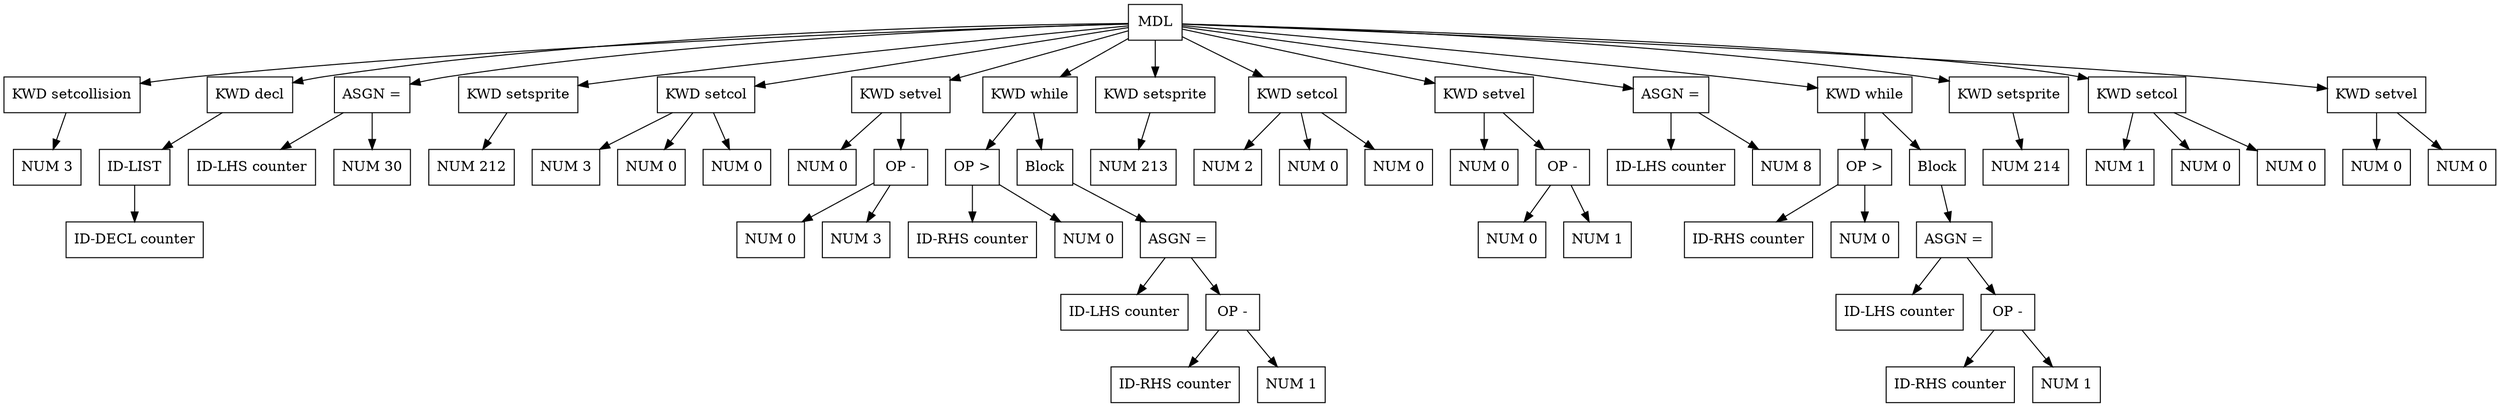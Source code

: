 digraph G {
node [shape = circle];
node256 [ uuid = "4b5e2eb2-e5d1-458f-8376-1d72ed7e0db9" shape = "record" label = "MDL
 " ];
node257 [ uuid = "f56cadff-5322-4724-b462-3d252bdd6682" shape = "record" label = "KWD
 setcollision" ];
node258 [ uuid = "553b85d6-e2ec-40ad-bdc1-39ea5f05b2ae" shape = "record" label = "NUM
 3" ];
node257 -> node258;
node256 -> node257;
node259 [ uuid = "163d28f9-83c4-4eff-84c0-b99f9a3d2c81" shape = "record" label = "KWD
 decl" ];
node260 [ uuid = "d33fba16-e258-4d4c-b376-f0de96acaba2" shape = "record" label = "ID-LIST
 " ];
node261 [ uuid = "2becf729-9c67-44b9-bfa2-9c9b94bb7c76" shape = "record" label = "ID-DECL
 counter" ];
node260 -> node261;
node259 -> node260;
node256 -> node259;
node263 [ uuid = "5e310d61-c528-4fce-b374-8493d58b2432" shape = "record" label = "ASGN
 =" ];
node262 [ uuid = "444c0a2f-adf3-4502-8bcd-e442fb486c46" shape = "record" label = "ID-LHS
 counter" ];
node263 -> node262;
node264 [ uuid = "21ab749d-124e-4717-bc79-08f8bfa8a5b8" shape = "record" label = "NUM
 30" ];
node263 -> node264;
node256 -> node263;
node265 [ uuid = "712d85d7-63bc-478d-a277-ed0803bbc5ce" shape = "record" label = "KWD
 setsprite" ];
node266 [ uuid = "7d48c924-8f51-4fb1-a6ca-7c7e2883e7fd" shape = "record" label = "NUM
 212" ];
node265 -> node266;
node256 -> node265;
node267 [ uuid = "aa031810-61ff-4de1-adba-3ec100aec6ec" shape = "record" label = "KWD
 setcol" ];
node268 [ uuid = "873fbf14-d5bd-49e2-8258-a088e95f6309" shape = "record" label = "NUM
 3" ];
node267 -> node268;
node269 [ uuid = "260457cd-c25d-4c99-b127-e870faf011f8" shape = "record" label = "NUM
 0" ];
node267 -> node269;
node270 [ uuid = "e2aaff0f-054d-4634-a1c3-7555547e7c3c" shape = "record" label = "NUM
 0" ];
node267 -> node270;
node256 -> node267;
node271 [ uuid = "c2adb0c7-92ea-4292-b61d-1c9f96161960" shape = "record" label = "KWD
 setvel" ];
node272 [ uuid = "4ea9ad3d-ea5f-4653-95f9-c4ab0a4f7e40" shape = "record" label = "NUM
 0" ];
node271 -> node272;
node274 [ uuid = "542beb7a-b896-4b85-9ad9-92bf056e3831" shape = "record" label = "OP
 -" ];
node273 [ uuid = "6138dea1-f8a3-4adf-91c2-9efdbdc3b5a0" shape = "record" label = "NUM
 0" ];
node274 -> node273;
node275 [ uuid = "7977f82c-6fa6-433c-ab9c-0b54edeb231c" shape = "record" label = "NUM
 3" ];
node274 -> node275;
node271 -> node274;
node256 -> node271;
node276 [ uuid = "07da0b5a-193a-45f1-84d8-e2f24b743551" shape = "record" label = "KWD
 while" ];
node278 [ uuid = "0d7d0b46-78fa-47ef-a70b-60947451d99e" shape = "record" label = "OP
 \>" ];
node277 [ uuid = "8243ecbd-dadf-4a00-a418-f60327ade597" shape = "record" label = "ID-RHS
 counter" ];
node278 -> node277;
node279 [ uuid = "356038a5-eab9-483e-ae7d-f2665f6cd5e0" shape = "record" label = "NUM
 0" ];
node278 -> node279;
node276 -> node278;
node280 [ uuid = "cd8feab6-f6e7-4267-ba05-39187c4b8bef" shape = "record" label = "Block
 " ];
node282 [ uuid = "fb3c5dbb-3b81-4694-bbda-7b43bac0b554" shape = "record" label = "ASGN
 =" ];
node281 [ uuid = "0da108d3-e3d8-496d-9dd8-2aa3b5a1e2be" shape = "record" label = "ID-LHS
 counter" ];
node282 -> node281;
node284 [ uuid = "f8cd08be-e618-43ea-8083-69f5fae1f066" shape = "record" label = "OP
 -" ];
node283 [ uuid = "f30b5819-f63f-4dfc-9453-8fdaa54a5646" shape = "record" label = "ID-RHS
 counter" ];
node284 -> node283;
node285 [ uuid = "7321c230-84dd-41fb-96a0-6b9a6e8c79ef" shape = "record" label = "NUM
 1" ];
node284 -> node285;
node282 -> node284;
node280 -> node282;
node276 -> node280;
node256 -> node276;
node286 [ uuid = "f444cae5-3ce8-4a1d-912c-9b7d6e6cf311" shape = "record" label = "KWD
 setsprite" ];
node287 [ uuid = "ed9d6120-d611-46e2-892e-0c4baa6557b4" shape = "record" label = "NUM
 213" ];
node286 -> node287;
node256 -> node286;
node288 [ uuid = "b3b2bfe1-4d8c-4a7f-9d0f-106bca8ae6c9" shape = "record" label = "KWD
 setcol" ];
node289 [ uuid = "acdf01bc-77ca-49ee-ae4f-497fb8a5a5ee" shape = "record" label = "NUM
 2" ];
node288 -> node289;
node290 [ uuid = "d1551c67-be84-49a8-8d34-515af83b3b51" shape = "record" label = "NUM
 0" ];
node288 -> node290;
node291 [ uuid = "bd820310-852f-47b0-9ea0-52cdd90cd80d" shape = "record" label = "NUM
 0" ];
node288 -> node291;
node256 -> node288;
node292 [ uuid = "ddc77801-6911-43b1-be86-5824302e3e88" shape = "record" label = "KWD
 setvel" ];
node293 [ uuid = "fb25520b-ae8e-4ee4-b2ae-36ad501437cb" shape = "record" label = "NUM
 0" ];
node292 -> node293;
node295 [ uuid = "e2d182a2-dc69-48e1-ad0f-b65160955b98" shape = "record" label = "OP
 -" ];
node294 [ uuid = "76efd94a-a3cf-4b99-af98-eef7f9a8ec78" shape = "record" label = "NUM
 0" ];
node295 -> node294;
node296 [ uuid = "abee6c73-f656-4c21-bfe5-0b8fe0f904f0" shape = "record" label = "NUM
 1" ];
node295 -> node296;
node292 -> node295;
node256 -> node292;
node298 [ uuid = "5a17ad20-0fed-4e9b-aeba-d70b2cf3d54d" shape = "record" label = "ASGN
 =" ];
node297 [ uuid = "42ca635d-10cf-4be5-a315-0b7fdfa3bcb2" shape = "record" label = "ID-LHS
 counter" ];
node298 -> node297;
node299 [ uuid = "d7443892-8557-4802-8066-b9eb184825f6" shape = "record" label = "NUM
 8" ];
node298 -> node299;
node256 -> node298;
node300 [ uuid = "b1ea59f8-a9eb-4a86-88bc-1a512af01c06" shape = "record" label = "KWD
 while" ];
node302 [ uuid = "f9a128e9-13cf-48df-b5d9-f4c7f1203132" shape = "record" label = "OP
 \>" ];
node301 [ uuid = "50d1feec-841b-4ebe-b342-2ad24b22322d" shape = "record" label = "ID-RHS
 counter" ];
node302 -> node301;
node303 [ uuid = "1c236b49-8727-4207-90f5-81b63ecd9e83" shape = "record" label = "NUM
 0" ];
node302 -> node303;
node300 -> node302;
node304 [ uuid = "4b3a0a84-bd64-4746-88c3-ee600d36d015" shape = "record" label = "Block
 " ];
node306 [ uuid = "80cf186f-2189-4913-808c-2d7b48f42fce" shape = "record" label = "ASGN
 =" ];
node305 [ uuid = "b0f8f93d-1308-4678-ab28-a3d3c14dc2b2" shape = "record" label = "ID-LHS
 counter" ];
node306 -> node305;
node308 [ uuid = "37b7f167-9f76-4f86-9f15-6806828a59ae" shape = "record" label = "OP
 -" ];
node307 [ uuid = "791d9d98-6adc-4808-aef4-9226d582bc94" shape = "record" label = "ID-RHS
 counter" ];
node308 -> node307;
node309 [ uuid = "fb6f0e3c-a03e-4271-911b-ae59b29fea05" shape = "record" label = "NUM
 1" ];
node308 -> node309;
node306 -> node308;
node304 -> node306;
node300 -> node304;
node256 -> node300;
node310 [ uuid = "65c53912-3445-45e6-b241-a7c06f2d2c16" shape = "record" label = "KWD
 setsprite" ];
node311 [ uuid = "aab318f5-0a92-43e6-8a13-39e6153aaec1" shape = "record" label = "NUM
 214" ];
node310 -> node311;
node256 -> node310;
node312 [ uuid = "85360d7b-8170-4706-b89c-08f93b06a03c" shape = "record" label = "KWD
 setcol" ];
node313 [ uuid = "af79c75a-f729-4cf0-a987-b4b54341d2ba" shape = "record" label = "NUM
 1" ];
node312 -> node313;
node314 [ uuid = "e849884b-7464-4b51-923f-105083183317" shape = "record" label = "NUM
 0" ];
node312 -> node314;
node315 [ uuid = "dc9f8e4d-ad65-4585-8aa0-e60f6eab91f3" shape = "record" label = "NUM
 0" ];
node312 -> node315;
node256 -> node312;
node316 [ uuid = "d9145ed0-e89c-4f72-b335-68f30688d52d" shape = "record" label = "KWD
 setvel" ];
node317 [ uuid = "f46e59f5-950c-41d2-b338-46e1b087fbd7" shape = "record" label = "NUM
 0" ];
node316 -> node317;
node318 [ uuid = "37cc7bd3-e447-4c59-a8d7-028294ab3652" shape = "record" label = "NUM
 0" ];
node316 -> node318;
node256 -> node316;
}
